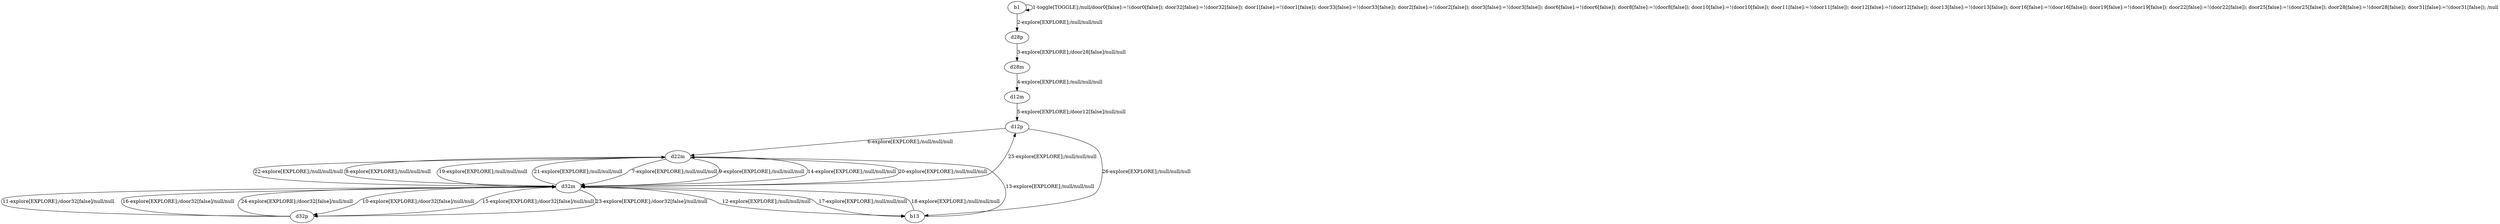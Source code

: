 # Total number of goals covered by this test: 1
# d32m --> d12p

digraph g {
"b1" -> "b1" [label = "1-toggle[TOGGLE];/null/door0[false]:=!(door0[false]); door32[false]:=!(door32[false]); door1[false]:=!(door1[false]); door33[false]:=!(door33[false]); door2[false]:=!(door2[false]); door3[false]:=!(door3[false]); door6[false]:=!(door6[false]); door8[false]:=!(door8[false]); door10[false]:=!(door10[false]); door11[false]:=!(door11[false]); door12[false]:=!(door12[false]); door13[false]:=!(door13[false]); door16[false]:=!(door16[false]); door19[false]:=!(door19[false]); door22[false]:=!(door22[false]); door25[false]:=!(door25[false]); door28[false]:=!(door28[false]); door31[false]:=!(door31[false]); /null"];
"b1" -> "d28p" [label = "2-explore[EXPLORE];/null/null/null"];
"d28p" -> "d28m" [label = "3-explore[EXPLORE];/door28[false]/null/null"];
"d28m" -> "d12m" [label = "4-explore[EXPLORE];/null/null/null"];
"d12m" -> "d12p" [label = "5-explore[EXPLORE];/door12[false]/null/null"];
"d12p" -> "d22m" [label = "6-explore[EXPLORE];/null/null/null"];
"d22m" -> "d32m" [label = "7-explore[EXPLORE];/null/null/null"];
"d32m" -> "d22m" [label = "8-explore[EXPLORE];/null/null/null"];
"d22m" -> "d32m" [label = "9-explore[EXPLORE];/null/null/null"];
"d32m" -> "d32p" [label = "10-explore[EXPLORE];/door32[false]/null/null"];
"d32p" -> "d32m" [label = "11-explore[EXPLORE];/door32[false]/null/null"];
"d32m" -> "b13" [label = "12-explore[EXPLORE];/null/null/null"];
"b13" -> "d22m" [label = "13-explore[EXPLORE];/null/null/null"];
"d22m" -> "d32m" [label = "14-explore[EXPLORE];/null/null/null"];
"d32m" -> "d32p" [label = "15-explore[EXPLORE];/door32[false]/null/null"];
"d32p" -> "d32m" [label = "16-explore[EXPLORE];/door32[false]/null/null"];
"d32m" -> "b13" [label = "17-explore[EXPLORE];/null/null/null"];
"b13" -> "d32m" [label = "18-explore[EXPLORE];/null/null/null"];
"d32m" -> "d22m" [label = "19-explore[EXPLORE];/null/null/null"];
"d22m" -> "d32m" [label = "20-explore[EXPLORE];/null/null/null"];
"d32m" -> "d22m" [label = "21-explore[EXPLORE];/null/null/null"];
"d22m" -> "d32m" [label = "22-explore[EXPLORE];/null/null/null"];
"d32m" -> "d32p" [label = "23-explore[EXPLORE];/door32[false]/null/null"];
"d32p" -> "d32m" [label = "24-explore[EXPLORE];/door32[false]/null/null"];
"d32m" -> "d12p" [label = "25-explore[EXPLORE];/null/null/null"];
"d12p" -> "b13" [label = "26-explore[EXPLORE];/null/null/null"];
}